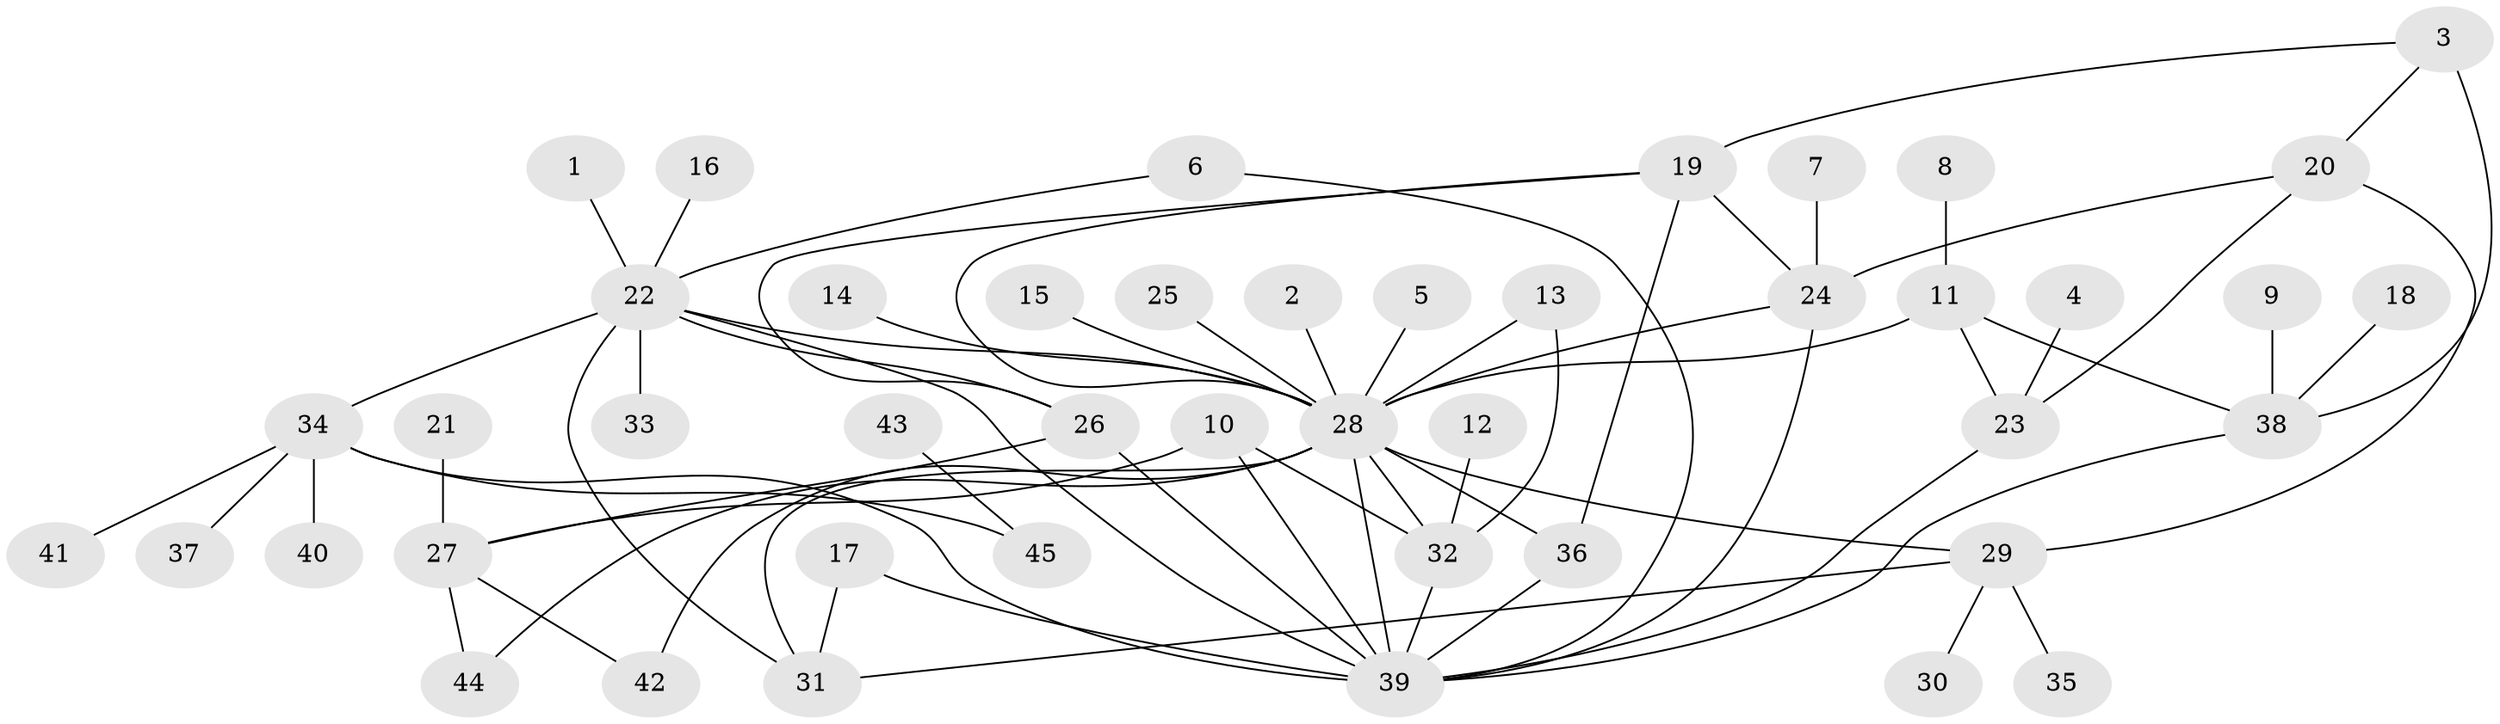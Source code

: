 // original degree distribution, {1: 0.4943820224719101, 11: 0.011235955056179775, 2: 0.15730337078651685, 21: 0.011235955056179775, 15: 0.011235955056179775, 6: 0.056179775280898875, 7: 0.033707865168539325, 3: 0.14606741573033707, 5: 0.033707865168539325, 4: 0.0449438202247191}
// Generated by graph-tools (version 1.1) at 2025/49/03/09/25 03:49:49]
// undirected, 45 vertices, 68 edges
graph export_dot {
graph [start="1"]
  node [color=gray90,style=filled];
  1;
  2;
  3;
  4;
  5;
  6;
  7;
  8;
  9;
  10;
  11;
  12;
  13;
  14;
  15;
  16;
  17;
  18;
  19;
  20;
  21;
  22;
  23;
  24;
  25;
  26;
  27;
  28;
  29;
  30;
  31;
  32;
  33;
  34;
  35;
  36;
  37;
  38;
  39;
  40;
  41;
  42;
  43;
  44;
  45;
  1 -- 22 [weight=1.0];
  2 -- 28 [weight=1.0];
  3 -- 19 [weight=1.0];
  3 -- 20 [weight=1.0];
  3 -- 38 [weight=2.0];
  4 -- 23 [weight=1.0];
  5 -- 28 [weight=1.0];
  6 -- 22 [weight=1.0];
  6 -- 39 [weight=1.0];
  7 -- 24 [weight=1.0];
  8 -- 11 [weight=1.0];
  9 -- 38 [weight=1.0];
  10 -- 27 [weight=1.0];
  10 -- 32 [weight=1.0];
  10 -- 39 [weight=2.0];
  11 -- 23 [weight=1.0];
  11 -- 28 [weight=1.0];
  11 -- 38 [weight=1.0];
  12 -- 32 [weight=1.0];
  13 -- 28 [weight=1.0];
  13 -- 32 [weight=1.0];
  14 -- 28 [weight=1.0];
  15 -- 28 [weight=1.0];
  16 -- 22 [weight=1.0];
  17 -- 31 [weight=1.0];
  17 -- 39 [weight=1.0];
  18 -- 38 [weight=1.0];
  19 -- 24 [weight=1.0];
  19 -- 26 [weight=1.0];
  19 -- 28 [weight=1.0];
  19 -- 36 [weight=1.0];
  20 -- 23 [weight=1.0];
  20 -- 24 [weight=1.0];
  20 -- 29 [weight=1.0];
  21 -- 27 [weight=1.0];
  22 -- 26 [weight=1.0];
  22 -- 28 [weight=1.0];
  22 -- 31 [weight=1.0];
  22 -- 33 [weight=2.0];
  22 -- 34 [weight=1.0];
  22 -- 39 [weight=1.0];
  23 -- 39 [weight=1.0];
  24 -- 28 [weight=1.0];
  24 -- 39 [weight=1.0];
  25 -- 28 [weight=1.0];
  26 -- 27 [weight=1.0];
  26 -- 39 [weight=1.0];
  27 -- 42 [weight=1.0];
  27 -- 44 [weight=1.0];
  28 -- 29 [weight=3.0];
  28 -- 31 [weight=1.0];
  28 -- 32 [weight=1.0];
  28 -- 36 [weight=1.0];
  28 -- 39 [weight=1.0];
  28 -- 42 [weight=1.0];
  28 -- 44 [weight=1.0];
  29 -- 30 [weight=1.0];
  29 -- 31 [weight=1.0];
  29 -- 35 [weight=1.0];
  32 -- 39 [weight=1.0];
  34 -- 37 [weight=1.0];
  34 -- 39 [weight=1.0];
  34 -- 40 [weight=1.0];
  34 -- 41 [weight=1.0];
  34 -- 45 [weight=1.0];
  36 -- 39 [weight=1.0];
  38 -- 39 [weight=2.0];
  43 -- 45 [weight=1.0];
}
